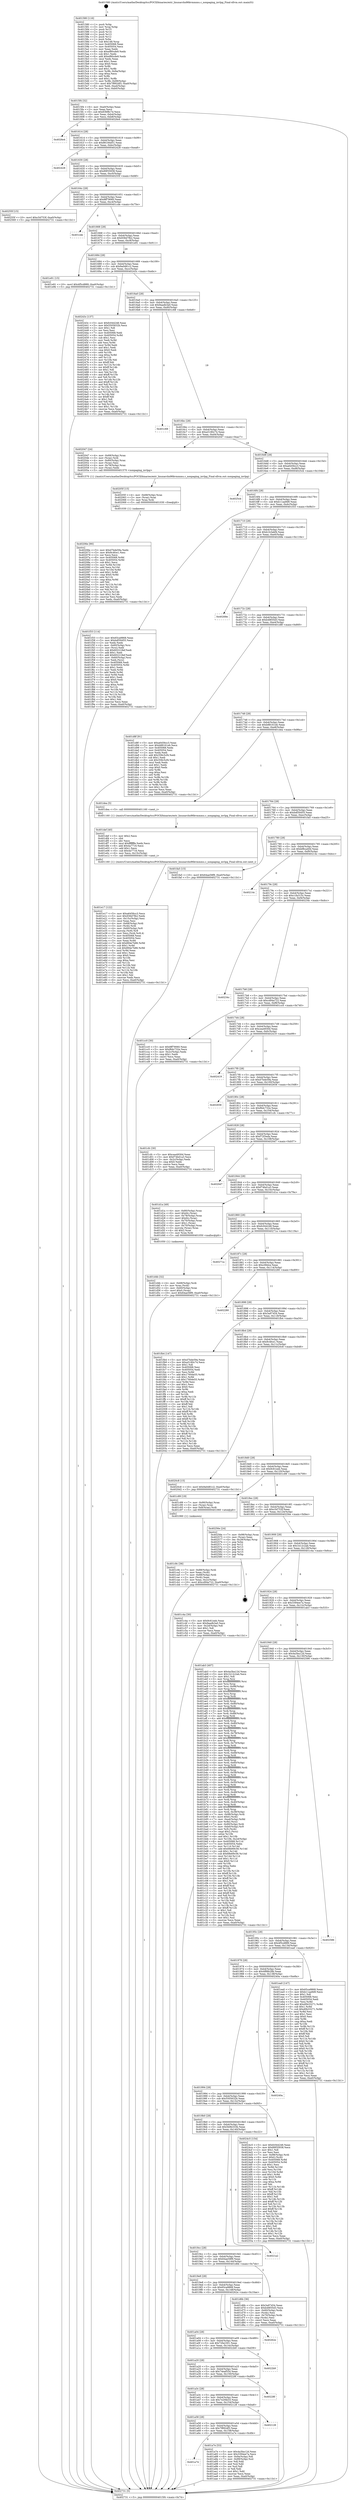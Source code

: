 digraph "0x401580" {
  label = "0x401580 (/mnt/c/Users/mathe/Desktop/tcc/POCII/binaries/extr_linuxarchx86kvmmmu.c_nonpaging_invlpg_Final-ollvm.out::main(0))"
  labelloc = "t"
  node[shape=record]

  Entry [label="",width=0.3,height=0.3,shape=circle,fillcolor=black,style=filled]
  "0x4015f4" [label="{
     0x4015f4 [32]\l
     | [instrs]\l
     &nbsp;&nbsp;0x4015f4 \<+6\>: mov -0xa0(%rbp),%eax\l
     &nbsp;&nbsp;0x4015fa \<+2\>: mov %eax,%ecx\l
     &nbsp;&nbsp;0x4015fc \<+6\>: sub $0x836f8c7d,%ecx\l
     &nbsp;&nbsp;0x401602 \<+6\>: mov %eax,-0xb4(%rbp)\l
     &nbsp;&nbsp;0x401608 \<+6\>: mov %ecx,-0xb8(%rbp)\l
     &nbsp;&nbsp;0x40160e \<+6\>: je 00000000004026e4 \<main+0x1164\>\l
  }"]
  "0x4026e4" [label="{
     0x4026e4\l
  }", style=dashed]
  "0x401614" [label="{
     0x401614 [28]\l
     | [instrs]\l
     &nbsp;&nbsp;0x401614 \<+5\>: jmp 0000000000401619 \<main+0x99\>\l
     &nbsp;&nbsp;0x401619 \<+6\>: mov -0xb4(%rbp),%eax\l
     &nbsp;&nbsp;0x40161f \<+5\>: sub $0x86184d51,%eax\l
     &nbsp;&nbsp;0x401624 \<+6\>: mov %eax,-0xbc(%rbp)\l
     &nbsp;&nbsp;0x40162a \<+6\>: je 0000000000402428 \<main+0xea8\>\l
  }"]
  Exit [label="",width=0.3,height=0.3,shape=circle,fillcolor=black,style=filled,peripheries=2]
  "0x402428" [label="{
     0x402428\l
  }", style=dashed]
  "0x401630" [label="{
     0x401630 [28]\l
     | [instrs]\l
     &nbsp;&nbsp;0x401630 \<+5\>: jmp 0000000000401635 \<main+0xb5\>\l
     &nbsp;&nbsp;0x401635 \<+6\>: mov -0xb4(%rbp),%eax\l
     &nbsp;&nbsp;0x40163b \<+5\>: sub $0x89f35938,%eax\l
     &nbsp;&nbsp;0x401640 \<+6\>: mov %eax,-0xc0(%rbp)\l
     &nbsp;&nbsp;0x401646 \<+6\>: je 000000000040255f \<main+0xfdf\>\l
  }"]
  "0x40206e" [label="{
     0x40206e [90]\l
     | [instrs]\l
     &nbsp;&nbsp;0x40206e \<+5\>: mov $0xd7bde59a,%edx\l
     &nbsp;&nbsp;0x402073 \<+5\>: mov $0x9c4fce1,%esi\l
     &nbsp;&nbsp;0x402078 \<+2\>: xor %ecx,%ecx\l
     &nbsp;&nbsp;0x40207a \<+8\>: mov 0x405068,%r8d\l
     &nbsp;&nbsp;0x402082 \<+8\>: mov 0x405054,%r9d\l
     &nbsp;&nbsp;0x40208a \<+3\>: sub $0x1,%ecx\l
     &nbsp;&nbsp;0x40208d \<+3\>: mov %r8d,%r10d\l
     &nbsp;&nbsp;0x402090 \<+3\>: add %ecx,%r10d\l
     &nbsp;&nbsp;0x402093 \<+4\>: imul %r10d,%r8d\l
     &nbsp;&nbsp;0x402097 \<+4\>: and $0x1,%r8d\l
     &nbsp;&nbsp;0x40209b \<+4\>: cmp $0x0,%r8d\l
     &nbsp;&nbsp;0x40209f \<+4\>: sete %r11b\l
     &nbsp;&nbsp;0x4020a3 \<+4\>: cmp $0xa,%r9d\l
     &nbsp;&nbsp;0x4020a7 \<+3\>: setl %bl\l
     &nbsp;&nbsp;0x4020aa \<+3\>: mov %r11b,%r14b\l
     &nbsp;&nbsp;0x4020ad \<+3\>: and %bl,%r14b\l
     &nbsp;&nbsp;0x4020b0 \<+3\>: xor %bl,%r11b\l
     &nbsp;&nbsp;0x4020b3 \<+3\>: or %r11b,%r14b\l
     &nbsp;&nbsp;0x4020b6 \<+4\>: test $0x1,%r14b\l
     &nbsp;&nbsp;0x4020ba \<+3\>: cmovne %esi,%edx\l
     &nbsp;&nbsp;0x4020bd \<+6\>: mov %edx,-0xa0(%rbp)\l
     &nbsp;&nbsp;0x4020c3 \<+5\>: jmp 0000000000402731 \<main+0x11b1\>\l
  }"]
  "0x40255f" [label="{
     0x40255f [15]\l
     | [instrs]\l
     &nbsp;&nbsp;0x40255f \<+10\>: movl $0xc5d753f,-0xa0(%rbp)\l
     &nbsp;&nbsp;0x402569 \<+5\>: jmp 0000000000402731 \<main+0x11b1\>\l
  }"]
  "0x40164c" [label="{
     0x40164c [28]\l
     | [instrs]\l
     &nbsp;&nbsp;0x40164c \<+5\>: jmp 0000000000401651 \<main+0xd1\>\l
     &nbsp;&nbsp;0x401651 \<+6\>: mov -0xb4(%rbp),%eax\l
     &nbsp;&nbsp;0x401657 \<+5\>: sub $0x8ff79060,%eax\l
     &nbsp;&nbsp;0x40165c \<+6\>: mov %eax,-0xc4(%rbp)\l
     &nbsp;&nbsp;0x401662 \<+6\>: je 0000000000401cde \<main+0x75e\>\l
  }"]
  "0x40205f" [label="{
     0x40205f [15]\l
     | [instrs]\l
     &nbsp;&nbsp;0x40205f \<+4\>: mov -0x68(%rbp),%rax\l
     &nbsp;&nbsp;0x402063 \<+3\>: mov (%rax),%rax\l
     &nbsp;&nbsp;0x402066 \<+3\>: mov %rax,%rdi\l
     &nbsp;&nbsp;0x402069 \<+5\>: call 0000000000401030 \<free@plt\>\l
     | [calls]\l
     &nbsp;&nbsp;0x401030 \{1\} (unknown)\l
  }"]
  "0x401cde" [label="{
     0x401cde\l
  }", style=dashed]
  "0x401668" [label="{
     0x401668 [28]\l
     | [instrs]\l
     &nbsp;&nbsp;0x401668 \<+5\>: jmp 000000000040166d \<main+0xed\>\l
     &nbsp;&nbsp;0x40166d \<+6\>: mov -0xb4(%rbp),%eax\l
     &nbsp;&nbsp;0x401673 \<+5\>: sub $0x936d7fb2,%eax\l
     &nbsp;&nbsp;0x401678 \<+6\>: mov %eax,-0xc8(%rbp)\l
     &nbsp;&nbsp;0x40167e \<+6\>: je 0000000000401e91 \<main+0x911\>\l
  }"]
  "0x401e17" [label="{
     0x401e17 [122]\l
     | [instrs]\l
     &nbsp;&nbsp;0x401e17 \<+5\>: mov $0xa6456cc3,%ecx\l
     &nbsp;&nbsp;0x401e1c \<+5\>: mov $0x936d7fb2,%edx\l
     &nbsp;&nbsp;0x401e21 \<+6\>: mov -0x15c(%rbp),%esi\l
     &nbsp;&nbsp;0x401e27 \<+3\>: imul %eax,%esi\l
     &nbsp;&nbsp;0x401e2a \<+4\>: mov -0x68(%rbp),%rdi\l
     &nbsp;&nbsp;0x401e2e \<+3\>: mov (%rdi),%rdi\l
     &nbsp;&nbsp;0x401e31 \<+4\>: mov -0x60(%rbp),%r8\l
     &nbsp;&nbsp;0x401e35 \<+3\>: movslq (%r8),%r8\l
     &nbsp;&nbsp;0x401e38 \<+4\>: mov %esi,(%rdi,%r8,4)\l
     &nbsp;&nbsp;0x401e3c \<+7\>: mov 0x405068,%eax\l
     &nbsp;&nbsp;0x401e43 \<+7\>: mov 0x405054,%esi\l
     &nbsp;&nbsp;0x401e4a \<+3\>: mov %eax,%r9d\l
     &nbsp;&nbsp;0x401e4d \<+7\>: add $0x894e7b86,%r9d\l
     &nbsp;&nbsp;0x401e54 \<+4\>: sub $0x1,%r9d\l
     &nbsp;&nbsp;0x401e58 \<+7\>: sub $0x894e7b86,%r9d\l
     &nbsp;&nbsp;0x401e5f \<+4\>: imul %r9d,%eax\l
     &nbsp;&nbsp;0x401e63 \<+3\>: and $0x1,%eax\l
     &nbsp;&nbsp;0x401e66 \<+3\>: cmp $0x0,%eax\l
     &nbsp;&nbsp;0x401e69 \<+4\>: sete %r10b\l
     &nbsp;&nbsp;0x401e6d \<+3\>: cmp $0xa,%esi\l
     &nbsp;&nbsp;0x401e70 \<+4\>: setl %r11b\l
     &nbsp;&nbsp;0x401e74 \<+3\>: mov %r10b,%bl\l
     &nbsp;&nbsp;0x401e77 \<+3\>: and %r11b,%bl\l
     &nbsp;&nbsp;0x401e7a \<+3\>: xor %r11b,%r10b\l
     &nbsp;&nbsp;0x401e7d \<+3\>: or %r10b,%bl\l
     &nbsp;&nbsp;0x401e80 \<+3\>: test $0x1,%bl\l
     &nbsp;&nbsp;0x401e83 \<+3\>: cmovne %edx,%ecx\l
     &nbsp;&nbsp;0x401e86 \<+6\>: mov %ecx,-0xa0(%rbp)\l
     &nbsp;&nbsp;0x401e8c \<+5\>: jmp 0000000000402731 \<main+0x11b1\>\l
  }"]
  "0x401e91" [label="{
     0x401e91 [15]\l
     | [instrs]\l
     &nbsp;&nbsp;0x401e91 \<+10\>: movl $0x4f5cd889,-0xa0(%rbp)\l
     &nbsp;&nbsp;0x401e9b \<+5\>: jmp 0000000000402731 \<main+0x11b1\>\l
  }"]
  "0x401684" [label="{
     0x401684 [28]\l
     | [instrs]\l
     &nbsp;&nbsp;0x401684 \<+5\>: jmp 0000000000401689 \<main+0x109\>\l
     &nbsp;&nbsp;0x401689 \<+6\>: mov -0xb4(%rbp),%eax\l
     &nbsp;&nbsp;0x40168f \<+5\>: sub $0x9a0d81c2,%eax\l
     &nbsp;&nbsp;0x401694 \<+6\>: mov %eax,-0xcc(%rbp)\l
     &nbsp;&nbsp;0x40169a \<+6\>: je 000000000040243c \<main+0xebc\>\l
  }"]
  "0x401def" [label="{
     0x401def [40]\l
     | [instrs]\l
     &nbsp;&nbsp;0x401def \<+5\>: mov $0x2,%ecx\l
     &nbsp;&nbsp;0x401df4 \<+1\>: cltd\l
     &nbsp;&nbsp;0x401df5 \<+2\>: idiv %ecx\l
     &nbsp;&nbsp;0x401df7 \<+6\>: imul $0xfffffffe,%edx,%ecx\l
     &nbsp;&nbsp;0x401dfd \<+6\>: add $0x4a7716,%ecx\l
     &nbsp;&nbsp;0x401e03 \<+3\>: add $0x1,%ecx\l
     &nbsp;&nbsp;0x401e06 \<+6\>: sub $0x4a7716,%ecx\l
     &nbsp;&nbsp;0x401e0c \<+6\>: mov %ecx,-0x15c(%rbp)\l
     &nbsp;&nbsp;0x401e12 \<+5\>: call 0000000000401160 \<next_i\>\l
     | [calls]\l
     &nbsp;&nbsp;0x401160 \{1\} (/mnt/c/Users/mathe/Desktop/tcc/POCII/binaries/extr_linuxarchx86kvmmmu.c_nonpaging_invlpg_Final-ollvm.out::next_i)\l
  }"]
  "0x40243c" [label="{
     0x40243c [137]\l
     | [instrs]\l
     &nbsp;&nbsp;0x40243c \<+5\>: mov $0xfc044248,%eax\l
     &nbsp;&nbsp;0x402441 \<+5\>: mov $0x5505632b,%ecx\l
     &nbsp;&nbsp;0x402446 \<+2\>: mov $0x1,%dl\l
     &nbsp;&nbsp;0x402448 \<+2\>: xor %esi,%esi\l
     &nbsp;&nbsp;0x40244a \<+7\>: mov 0x405068,%edi\l
     &nbsp;&nbsp;0x402451 \<+8\>: mov 0x405054,%r8d\l
     &nbsp;&nbsp;0x402459 \<+3\>: sub $0x1,%esi\l
     &nbsp;&nbsp;0x40245c \<+3\>: mov %edi,%r9d\l
     &nbsp;&nbsp;0x40245f \<+3\>: add %esi,%r9d\l
     &nbsp;&nbsp;0x402462 \<+4\>: imul %r9d,%edi\l
     &nbsp;&nbsp;0x402466 \<+3\>: and $0x1,%edi\l
     &nbsp;&nbsp;0x402469 \<+3\>: cmp $0x0,%edi\l
     &nbsp;&nbsp;0x40246c \<+4\>: sete %r10b\l
     &nbsp;&nbsp;0x402470 \<+4\>: cmp $0xa,%r8d\l
     &nbsp;&nbsp;0x402474 \<+4\>: setl %r11b\l
     &nbsp;&nbsp;0x402478 \<+3\>: mov %r10b,%bl\l
     &nbsp;&nbsp;0x40247b \<+3\>: xor $0xff,%bl\l
     &nbsp;&nbsp;0x40247e \<+3\>: mov %r11b,%r14b\l
     &nbsp;&nbsp;0x402481 \<+4\>: xor $0xff,%r14b\l
     &nbsp;&nbsp;0x402485 \<+3\>: xor $0x1,%dl\l
     &nbsp;&nbsp;0x402488 \<+3\>: mov %bl,%r15b\l
     &nbsp;&nbsp;0x40248b \<+4\>: and $0xff,%r15b\l
     &nbsp;&nbsp;0x40248f \<+3\>: and %dl,%r10b\l
     &nbsp;&nbsp;0x402492 \<+3\>: mov %r14b,%r12b\l
     &nbsp;&nbsp;0x402495 \<+4\>: and $0xff,%r12b\l
     &nbsp;&nbsp;0x402499 \<+3\>: and %dl,%r11b\l
     &nbsp;&nbsp;0x40249c \<+3\>: or %r10b,%r15b\l
     &nbsp;&nbsp;0x40249f \<+3\>: or %r11b,%r12b\l
     &nbsp;&nbsp;0x4024a2 \<+3\>: xor %r12b,%r15b\l
     &nbsp;&nbsp;0x4024a5 \<+3\>: or %r14b,%bl\l
     &nbsp;&nbsp;0x4024a8 \<+3\>: xor $0xff,%bl\l
     &nbsp;&nbsp;0x4024ab \<+3\>: or $0x1,%dl\l
     &nbsp;&nbsp;0x4024ae \<+2\>: and %dl,%bl\l
     &nbsp;&nbsp;0x4024b0 \<+3\>: or %bl,%r15b\l
     &nbsp;&nbsp;0x4024b3 \<+4\>: test $0x1,%r15b\l
     &nbsp;&nbsp;0x4024b7 \<+3\>: cmovne %ecx,%eax\l
     &nbsp;&nbsp;0x4024ba \<+6\>: mov %eax,-0xa0(%rbp)\l
     &nbsp;&nbsp;0x4024c0 \<+5\>: jmp 0000000000402731 \<main+0x11b1\>\l
  }"]
  "0x4016a0" [label="{
     0x4016a0 [28]\l
     | [instrs]\l
     &nbsp;&nbsp;0x4016a0 \<+5\>: jmp 00000000004016a5 \<main+0x125\>\l
     &nbsp;&nbsp;0x4016a5 \<+6\>: mov -0xb4(%rbp),%eax\l
     &nbsp;&nbsp;0x4016ab \<+5\>: sub $0x9aadb3a0,%eax\l
     &nbsp;&nbsp;0x4016b0 \<+6\>: mov %eax,-0xd0(%rbp)\l
     &nbsp;&nbsp;0x4016b6 \<+6\>: je 0000000000401c68 \<main+0x6e8\>\l
  }"]
  "0x401d4b" [label="{
     0x401d4b [32]\l
     | [instrs]\l
     &nbsp;&nbsp;0x401d4b \<+4\>: mov -0x68(%rbp),%rdi\l
     &nbsp;&nbsp;0x401d4f \<+3\>: mov %rax,(%rdi)\l
     &nbsp;&nbsp;0x401d52 \<+4\>: mov -0x60(%rbp),%rax\l
     &nbsp;&nbsp;0x401d56 \<+6\>: movl $0x0,(%rax)\l
     &nbsp;&nbsp;0x401d5c \<+10\>: movl $0x64ae58f9,-0xa0(%rbp)\l
     &nbsp;&nbsp;0x401d66 \<+5\>: jmp 0000000000402731 \<main+0x11b1\>\l
  }"]
  "0x401c68" [label="{
     0x401c68\l
  }", style=dashed]
  "0x4016bc" [label="{
     0x4016bc [28]\l
     | [instrs]\l
     &nbsp;&nbsp;0x4016bc \<+5\>: jmp 00000000004016c1 \<main+0x141\>\l
     &nbsp;&nbsp;0x4016c1 \<+6\>: mov -0xb4(%rbp),%eax\l
     &nbsp;&nbsp;0x4016c7 \<+5\>: sub $0xa5180c74,%eax\l
     &nbsp;&nbsp;0x4016cc \<+6\>: mov %eax,-0xd4(%rbp)\l
     &nbsp;&nbsp;0x4016d2 \<+6\>: je 0000000000402047 \<main+0xac7\>\l
  }"]
  "0x401c9c" [label="{
     0x401c9c [36]\l
     | [instrs]\l
     &nbsp;&nbsp;0x401c9c \<+7\>: mov -0x88(%rbp),%rdi\l
     &nbsp;&nbsp;0x401ca3 \<+2\>: mov %eax,(%rdi)\l
     &nbsp;&nbsp;0x401ca5 \<+7\>: mov -0x88(%rbp),%rdi\l
     &nbsp;&nbsp;0x401cac \<+2\>: mov (%rdi),%eax\l
     &nbsp;&nbsp;0x401cae \<+3\>: mov %eax,-0x2c(%rbp)\l
     &nbsp;&nbsp;0x401cb1 \<+10\>: movl $0xcd94a722,-0xa0(%rbp)\l
     &nbsp;&nbsp;0x401cbb \<+5\>: jmp 0000000000402731 \<main+0x11b1\>\l
  }"]
  "0x402047" [label="{
     0x402047 [24]\l
     | [instrs]\l
     &nbsp;&nbsp;0x402047 \<+4\>: mov -0x68(%rbp),%rax\l
     &nbsp;&nbsp;0x40204b \<+3\>: mov (%rax),%rdi\l
     &nbsp;&nbsp;0x40204e \<+4\>: mov -0x80(%rbp),%rax\l
     &nbsp;&nbsp;0x402052 \<+2\>: mov (%rax),%esi\l
     &nbsp;&nbsp;0x402054 \<+4\>: mov -0x78(%rbp),%rax\l
     &nbsp;&nbsp;0x402058 \<+2\>: mov (%rax),%edx\l
     &nbsp;&nbsp;0x40205a \<+5\>: call 0000000000401570 \<nonpaging_invlpg\>\l
     | [calls]\l
     &nbsp;&nbsp;0x401570 \{1\} (/mnt/c/Users/mathe/Desktop/tcc/POCII/binaries/extr_linuxarchx86kvmmmu.c_nonpaging_invlpg_Final-ollvm.out::nonpaging_invlpg)\l
  }"]
  "0x4016d8" [label="{
     0x4016d8 [28]\l
     | [instrs]\l
     &nbsp;&nbsp;0x4016d8 \<+5\>: jmp 00000000004016dd \<main+0x15d\>\l
     &nbsp;&nbsp;0x4016dd \<+6\>: mov -0xb4(%rbp),%eax\l
     &nbsp;&nbsp;0x4016e3 \<+5\>: sub $0xa6456cc3,%eax\l
     &nbsp;&nbsp;0x4016e8 \<+6\>: mov %eax,-0xd8(%rbp)\l
     &nbsp;&nbsp;0x4016ee \<+6\>: je 00000000004025cb \<main+0x104b\>\l
  }"]
  "0x401580" [label="{
     0x401580 [116]\l
     | [instrs]\l
     &nbsp;&nbsp;0x401580 \<+1\>: push %rbp\l
     &nbsp;&nbsp;0x401581 \<+3\>: mov %rsp,%rbp\l
     &nbsp;&nbsp;0x401584 \<+2\>: push %r15\l
     &nbsp;&nbsp;0x401586 \<+2\>: push %r14\l
     &nbsp;&nbsp;0x401588 \<+2\>: push %r13\l
     &nbsp;&nbsp;0x40158a \<+2\>: push %r12\l
     &nbsp;&nbsp;0x40158c \<+1\>: push %rbx\l
     &nbsp;&nbsp;0x40158d \<+7\>: sub $0x148,%rsp\l
     &nbsp;&nbsp;0x401594 \<+7\>: mov 0x405068,%eax\l
     &nbsp;&nbsp;0x40159b \<+7\>: mov 0x405054,%ecx\l
     &nbsp;&nbsp;0x4015a2 \<+2\>: mov %eax,%edx\l
     &nbsp;&nbsp;0x4015a4 \<+6\>: sub $0xef80cde9,%edx\l
     &nbsp;&nbsp;0x4015aa \<+3\>: sub $0x1,%edx\l
     &nbsp;&nbsp;0x4015ad \<+6\>: add $0xef80cde9,%edx\l
     &nbsp;&nbsp;0x4015b3 \<+3\>: imul %edx,%eax\l
     &nbsp;&nbsp;0x4015b6 \<+3\>: and $0x1,%eax\l
     &nbsp;&nbsp;0x4015b9 \<+3\>: cmp $0x0,%eax\l
     &nbsp;&nbsp;0x4015bc \<+4\>: sete %r8b\l
     &nbsp;&nbsp;0x4015c0 \<+4\>: and $0x1,%r8b\l
     &nbsp;&nbsp;0x4015c4 \<+7\>: mov %r8b,-0x9a(%rbp)\l
     &nbsp;&nbsp;0x4015cb \<+3\>: cmp $0xa,%ecx\l
     &nbsp;&nbsp;0x4015ce \<+4\>: setl %r8b\l
     &nbsp;&nbsp;0x4015d2 \<+4\>: and $0x1,%r8b\l
     &nbsp;&nbsp;0x4015d6 \<+7\>: mov %r8b,-0x99(%rbp)\l
     &nbsp;&nbsp;0x4015dd \<+10\>: movl $0x7f892df3,-0xa0(%rbp)\l
     &nbsp;&nbsp;0x4015e7 \<+6\>: mov %edi,-0xa4(%rbp)\l
     &nbsp;&nbsp;0x4015ed \<+7\>: mov %rsi,-0xb0(%rbp)\l
  }"]
  "0x4025cb" [label="{
     0x4025cb\l
  }", style=dashed]
  "0x4016f4" [label="{
     0x4016f4 [28]\l
     | [instrs]\l
     &nbsp;&nbsp;0x4016f4 \<+5\>: jmp 00000000004016f9 \<main+0x179\>\l
     &nbsp;&nbsp;0x4016f9 \<+6\>: mov -0xb4(%rbp),%eax\l
     &nbsp;&nbsp;0x4016ff \<+5\>: sub $0xb11aa9d9,%eax\l
     &nbsp;&nbsp;0x401704 \<+6\>: mov %eax,-0xdc(%rbp)\l
     &nbsp;&nbsp;0x40170a \<+6\>: je 0000000000401f33 \<main+0x9b3\>\l
  }"]
  "0x402731" [label="{
     0x402731 [5]\l
     | [instrs]\l
     &nbsp;&nbsp;0x402731 \<+5\>: jmp 00000000004015f4 \<main+0x74\>\l
  }"]
  "0x401f33" [label="{
     0x401f33 [114]\l
     | [instrs]\l
     &nbsp;&nbsp;0x401f33 \<+5\>: mov $0x65ca9868,%eax\l
     &nbsp;&nbsp;0x401f38 \<+5\>: mov $0xbdf30d55,%ecx\l
     &nbsp;&nbsp;0x401f3d \<+2\>: xor %edx,%edx\l
     &nbsp;&nbsp;0x401f3f \<+4\>: mov -0x60(%rbp),%rsi\l
     &nbsp;&nbsp;0x401f43 \<+2\>: mov (%rsi),%edi\l
     &nbsp;&nbsp;0x401f45 \<+6\>: sub $0x602218ef,%edi\l
     &nbsp;&nbsp;0x401f4b \<+3\>: add $0x1,%edi\l
     &nbsp;&nbsp;0x401f4e \<+6\>: add $0x602218ef,%edi\l
     &nbsp;&nbsp;0x401f54 \<+4\>: mov -0x60(%rbp),%rsi\l
     &nbsp;&nbsp;0x401f58 \<+2\>: mov %edi,(%rsi)\l
     &nbsp;&nbsp;0x401f5a \<+7\>: mov 0x405068,%edi\l
     &nbsp;&nbsp;0x401f61 \<+8\>: mov 0x405054,%r8d\l
     &nbsp;&nbsp;0x401f69 \<+3\>: sub $0x1,%edx\l
     &nbsp;&nbsp;0x401f6c \<+3\>: mov %edi,%r9d\l
     &nbsp;&nbsp;0x401f6f \<+3\>: add %edx,%r9d\l
     &nbsp;&nbsp;0x401f72 \<+4\>: imul %r9d,%edi\l
     &nbsp;&nbsp;0x401f76 \<+3\>: and $0x1,%edi\l
     &nbsp;&nbsp;0x401f79 \<+3\>: cmp $0x0,%edi\l
     &nbsp;&nbsp;0x401f7c \<+4\>: sete %r10b\l
     &nbsp;&nbsp;0x401f80 \<+4\>: cmp $0xa,%r8d\l
     &nbsp;&nbsp;0x401f84 \<+4\>: setl %r11b\l
     &nbsp;&nbsp;0x401f88 \<+3\>: mov %r10b,%bl\l
     &nbsp;&nbsp;0x401f8b \<+3\>: and %r11b,%bl\l
     &nbsp;&nbsp;0x401f8e \<+3\>: xor %r11b,%r10b\l
     &nbsp;&nbsp;0x401f91 \<+3\>: or %r10b,%bl\l
     &nbsp;&nbsp;0x401f94 \<+3\>: test $0x1,%bl\l
     &nbsp;&nbsp;0x401f97 \<+3\>: cmovne %ecx,%eax\l
     &nbsp;&nbsp;0x401f9a \<+6\>: mov %eax,-0xa0(%rbp)\l
     &nbsp;&nbsp;0x401fa0 \<+5\>: jmp 0000000000402731 \<main+0x11b1\>\l
  }"]
  "0x401710" [label="{
     0x401710 [28]\l
     | [instrs]\l
     &nbsp;&nbsp;0x401710 \<+5\>: jmp 0000000000401715 \<main+0x195\>\l
     &nbsp;&nbsp;0x401715 \<+6\>: mov -0xb4(%rbp),%eax\l
     &nbsp;&nbsp;0x40171b \<+5\>: sub $0xb1b3abf4,%eax\l
     &nbsp;&nbsp;0x401720 \<+6\>: mov %eax,-0xe0(%rbp)\l
     &nbsp;&nbsp;0x401726 \<+6\>: je 000000000040268e \<main+0x110e\>\l
  }"]
  "0x401a74" [label="{
     0x401a74\l
  }", style=dashed]
  "0x40268e" [label="{
     0x40268e\l
  }", style=dashed]
  "0x40172c" [label="{
     0x40172c [28]\l
     | [instrs]\l
     &nbsp;&nbsp;0x40172c \<+5\>: jmp 0000000000401731 \<main+0x1b1\>\l
     &nbsp;&nbsp;0x401731 \<+6\>: mov -0xb4(%rbp),%eax\l
     &nbsp;&nbsp;0x401737 \<+5\>: sub $0xb48f35d3,%eax\l
     &nbsp;&nbsp;0x40173c \<+6\>: mov %eax,-0xe4(%rbp)\l
     &nbsp;&nbsp;0x401742 \<+6\>: je 0000000000401d8f \<main+0x80f\>\l
  }"]
  "0x401a7e" [label="{
     0x401a7e [53]\l
     | [instrs]\l
     &nbsp;&nbsp;0x401a7e \<+5\>: mov $0x4a3ba12d,%eax\l
     &nbsp;&nbsp;0x401a83 \<+5\>: mov $0x3394ee7a,%ecx\l
     &nbsp;&nbsp;0x401a88 \<+6\>: mov -0x9a(%rbp),%dl\l
     &nbsp;&nbsp;0x401a8e \<+7\>: mov -0x99(%rbp),%sil\l
     &nbsp;&nbsp;0x401a95 \<+3\>: mov %dl,%dil\l
     &nbsp;&nbsp;0x401a98 \<+3\>: and %sil,%dil\l
     &nbsp;&nbsp;0x401a9b \<+3\>: xor %sil,%dl\l
     &nbsp;&nbsp;0x401a9e \<+3\>: or %dl,%dil\l
     &nbsp;&nbsp;0x401aa1 \<+4\>: test $0x1,%dil\l
     &nbsp;&nbsp;0x401aa5 \<+3\>: cmovne %ecx,%eax\l
     &nbsp;&nbsp;0x401aa8 \<+6\>: mov %eax,-0xa0(%rbp)\l
     &nbsp;&nbsp;0x401aae \<+5\>: jmp 0000000000402731 \<main+0x11b1\>\l
  }"]
  "0x401d8f" [label="{
     0x401d8f [91]\l
     | [instrs]\l
     &nbsp;&nbsp;0x401d8f \<+5\>: mov $0xa6456cc3,%eax\l
     &nbsp;&nbsp;0x401d94 \<+5\>: mov $0xb88161eb,%ecx\l
     &nbsp;&nbsp;0x401d99 \<+7\>: mov 0x405068,%edx\l
     &nbsp;&nbsp;0x401da0 \<+7\>: mov 0x405054,%esi\l
     &nbsp;&nbsp;0x401da7 \<+2\>: mov %edx,%edi\l
     &nbsp;&nbsp;0x401da9 \<+6\>: add $0x358c5cf4,%edi\l
     &nbsp;&nbsp;0x401daf \<+3\>: sub $0x1,%edi\l
     &nbsp;&nbsp;0x401db2 \<+6\>: sub $0x358c5cf4,%edi\l
     &nbsp;&nbsp;0x401db8 \<+3\>: imul %edi,%edx\l
     &nbsp;&nbsp;0x401dbb \<+3\>: and $0x1,%edx\l
     &nbsp;&nbsp;0x401dbe \<+3\>: cmp $0x0,%edx\l
     &nbsp;&nbsp;0x401dc1 \<+4\>: sete %r8b\l
     &nbsp;&nbsp;0x401dc5 \<+3\>: cmp $0xa,%esi\l
     &nbsp;&nbsp;0x401dc8 \<+4\>: setl %r9b\l
     &nbsp;&nbsp;0x401dcc \<+3\>: mov %r8b,%r10b\l
     &nbsp;&nbsp;0x401dcf \<+3\>: and %r9b,%r10b\l
     &nbsp;&nbsp;0x401dd2 \<+3\>: xor %r9b,%r8b\l
     &nbsp;&nbsp;0x401dd5 \<+3\>: or %r8b,%r10b\l
     &nbsp;&nbsp;0x401dd8 \<+4\>: test $0x1,%r10b\l
     &nbsp;&nbsp;0x401ddc \<+3\>: cmovne %ecx,%eax\l
     &nbsp;&nbsp;0x401ddf \<+6\>: mov %eax,-0xa0(%rbp)\l
     &nbsp;&nbsp;0x401de5 \<+5\>: jmp 0000000000402731 \<main+0x11b1\>\l
  }"]
  "0x401748" [label="{
     0x401748 [28]\l
     | [instrs]\l
     &nbsp;&nbsp;0x401748 \<+5\>: jmp 000000000040174d \<main+0x1cd\>\l
     &nbsp;&nbsp;0x40174d \<+6\>: mov -0xb4(%rbp),%eax\l
     &nbsp;&nbsp;0x401753 \<+5\>: sub $0xb88161eb,%eax\l
     &nbsp;&nbsp;0x401758 \<+6\>: mov %eax,-0xe8(%rbp)\l
     &nbsp;&nbsp;0x40175e \<+6\>: je 0000000000401dea \<main+0x86a\>\l
  }"]
  "0x401a58" [label="{
     0x401a58 [28]\l
     | [instrs]\l
     &nbsp;&nbsp;0x401a58 \<+5\>: jmp 0000000000401a5d \<main+0x4dd\>\l
     &nbsp;&nbsp;0x401a5d \<+6\>: mov -0xb4(%rbp),%eax\l
     &nbsp;&nbsp;0x401a63 \<+5\>: sub $0x7f892df3,%eax\l
     &nbsp;&nbsp;0x401a68 \<+6\>: mov %eax,-0x158(%rbp)\l
     &nbsp;&nbsp;0x401a6e \<+6\>: je 0000000000401a7e \<main+0x4fe\>\l
  }"]
  "0x401dea" [label="{
     0x401dea [5]\l
     | [instrs]\l
     &nbsp;&nbsp;0x401dea \<+5\>: call 0000000000401160 \<next_i\>\l
     | [calls]\l
     &nbsp;&nbsp;0x401160 \{1\} (/mnt/c/Users/mathe/Desktop/tcc/POCII/binaries/extr_linuxarchx86kvmmmu.c_nonpaging_invlpg_Final-ollvm.out::next_i)\l
  }"]
  "0x401764" [label="{
     0x401764 [28]\l
     | [instrs]\l
     &nbsp;&nbsp;0x401764 \<+5\>: jmp 0000000000401769 \<main+0x1e9\>\l
     &nbsp;&nbsp;0x401769 \<+6\>: mov -0xb4(%rbp),%eax\l
     &nbsp;&nbsp;0x40176f \<+5\>: sub $0xbdf30d55,%eax\l
     &nbsp;&nbsp;0x401774 \<+6\>: mov %eax,-0xec(%rbp)\l
     &nbsp;&nbsp;0x40177a \<+6\>: je 0000000000401fa5 \<main+0xa25\>\l
  }"]
  "0x402128" [label="{
     0x402128\l
  }", style=dashed]
  "0x401fa5" [label="{
     0x401fa5 [15]\l
     | [instrs]\l
     &nbsp;&nbsp;0x401fa5 \<+10\>: movl $0x64ae58f9,-0xa0(%rbp)\l
     &nbsp;&nbsp;0x401faf \<+5\>: jmp 0000000000402731 \<main+0x11b1\>\l
  }"]
  "0x401780" [label="{
     0x401780 [28]\l
     | [instrs]\l
     &nbsp;&nbsp;0x401780 \<+5\>: jmp 0000000000401785 \<main+0x205\>\l
     &nbsp;&nbsp;0x401785 \<+6\>: mov -0xb4(%rbp),%eax\l
     &nbsp;&nbsp;0x40178b \<+5\>: sub $0xbf8ca40d,%eax\l
     &nbsp;&nbsp;0x401790 \<+6\>: mov %eax,-0xf0(%rbp)\l
     &nbsp;&nbsp;0x401796 \<+6\>: je 000000000040214c \<main+0xbcc\>\l
  }"]
  "0x401a3c" [label="{
     0x401a3c [28]\l
     | [instrs]\l
     &nbsp;&nbsp;0x401a3c \<+5\>: jmp 0000000000401a41 \<main+0x4c1\>\l
     &nbsp;&nbsp;0x401a41 \<+6\>: mov -0xb4(%rbp),%eax\l
     &nbsp;&nbsp;0x401a47 \<+5\>: sub $0x7e2f4b33,%eax\l
     &nbsp;&nbsp;0x401a4c \<+6\>: mov %eax,-0x154(%rbp)\l
     &nbsp;&nbsp;0x401a52 \<+6\>: je 0000000000402128 \<main+0xba8\>\l
  }"]
  "0x40214c" [label="{
     0x40214c\l
  }", style=dashed]
  "0x40179c" [label="{
     0x40179c [28]\l
     | [instrs]\l
     &nbsp;&nbsp;0x40179c \<+5\>: jmp 00000000004017a1 \<main+0x221\>\l
     &nbsp;&nbsp;0x4017a1 \<+6\>: mov -0xb4(%rbp),%eax\l
     &nbsp;&nbsp;0x4017a7 \<+5\>: sub $0xc1fa315c,%eax\l
     &nbsp;&nbsp;0x4017ac \<+6\>: mov %eax,-0xf4(%rbp)\l
     &nbsp;&nbsp;0x4017b2 \<+6\>: je 000000000040234c \<main+0xdcc\>\l
  }"]
  "0x40228f" [label="{
     0x40228f\l
  }", style=dashed]
  "0x40234c" [label="{
     0x40234c\l
  }", style=dashed]
  "0x4017b8" [label="{
     0x4017b8 [28]\l
     | [instrs]\l
     &nbsp;&nbsp;0x4017b8 \<+5\>: jmp 00000000004017bd \<main+0x23d\>\l
     &nbsp;&nbsp;0x4017bd \<+6\>: mov -0xb4(%rbp),%eax\l
     &nbsp;&nbsp;0x4017c3 \<+5\>: sub $0xcd94a722,%eax\l
     &nbsp;&nbsp;0x4017c8 \<+6\>: mov %eax,-0xf8(%rbp)\l
     &nbsp;&nbsp;0x4017ce \<+6\>: je 0000000000401cc0 \<main+0x740\>\l
  }"]
  "0x401a20" [label="{
     0x401a20 [28]\l
     | [instrs]\l
     &nbsp;&nbsp;0x401a20 \<+5\>: jmp 0000000000401a25 \<main+0x4a5\>\l
     &nbsp;&nbsp;0x401a25 \<+6\>: mov -0xb4(%rbp),%eax\l
     &nbsp;&nbsp;0x401a2b \<+5\>: sub $0x74eaf554,%eax\l
     &nbsp;&nbsp;0x401a30 \<+6\>: mov %eax,-0x150(%rbp)\l
     &nbsp;&nbsp;0x401a36 \<+6\>: je 000000000040228f \<main+0xd0f\>\l
  }"]
  "0x401cc0" [label="{
     0x401cc0 [30]\l
     | [instrs]\l
     &nbsp;&nbsp;0x401cc0 \<+5\>: mov $0x8ff79060,%eax\l
     &nbsp;&nbsp;0x401cc5 \<+5\>: mov $0xf6dc732e,%ecx\l
     &nbsp;&nbsp;0x401cca \<+3\>: mov -0x2c(%rbp),%edx\l
     &nbsp;&nbsp;0x401ccd \<+3\>: cmp $0x1,%edx\l
     &nbsp;&nbsp;0x401cd0 \<+3\>: cmovl %ecx,%eax\l
     &nbsp;&nbsp;0x401cd3 \<+6\>: mov %eax,-0xa0(%rbp)\l
     &nbsp;&nbsp;0x401cd9 \<+5\>: jmp 0000000000402731 \<main+0x11b1\>\l
  }"]
  "0x4017d4" [label="{
     0x4017d4 [28]\l
     | [instrs]\l
     &nbsp;&nbsp;0x4017d4 \<+5\>: jmp 00000000004017d9 \<main+0x259\>\l
     &nbsp;&nbsp;0x4017d9 \<+6\>: mov -0xb4(%rbp),%eax\l
     &nbsp;&nbsp;0x4017df \<+5\>: sub $0xcea4930d,%eax\l
     &nbsp;&nbsp;0x4017e4 \<+6\>: mov %eax,-0xfc(%rbp)\l
     &nbsp;&nbsp;0x4017ea \<+6\>: je 0000000000402419 \<main+0xe99\>\l
  }"]
  "0x4022b9" [label="{
     0x4022b9\l
  }", style=dashed]
  "0x402419" [label="{
     0x402419\l
  }", style=dashed]
  "0x4017f0" [label="{
     0x4017f0 [28]\l
     | [instrs]\l
     &nbsp;&nbsp;0x4017f0 \<+5\>: jmp 00000000004017f5 \<main+0x275\>\l
     &nbsp;&nbsp;0x4017f5 \<+6\>: mov -0xb4(%rbp),%eax\l
     &nbsp;&nbsp;0x4017fb \<+5\>: sub $0xd7bde59a,%eax\l
     &nbsp;&nbsp;0x401800 \<+6\>: mov %eax,-0x100(%rbp)\l
     &nbsp;&nbsp;0x401806 \<+6\>: je 0000000000402658 \<main+0x10d8\>\l
  }"]
  "0x401a04" [label="{
     0x401a04 [28]\l
     | [instrs]\l
     &nbsp;&nbsp;0x401a04 \<+5\>: jmp 0000000000401a09 \<main+0x489\>\l
     &nbsp;&nbsp;0x401a09 \<+6\>: mov -0xb4(%rbp),%eax\l
     &nbsp;&nbsp;0x401a0f \<+5\>: sub $0x72fa2301,%eax\l
     &nbsp;&nbsp;0x401a14 \<+6\>: mov %eax,-0x14c(%rbp)\l
     &nbsp;&nbsp;0x401a1a \<+6\>: je 00000000004022b9 \<main+0xd39\>\l
  }"]
  "0x402658" [label="{
     0x402658\l
  }", style=dashed]
  "0x40180c" [label="{
     0x40180c [28]\l
     | [instrs]\l
     &nbsp;&nbsp;0x40180c \<+5\>: jmp 0000000000401811 \<main+0x291\>\l
     &nbsp;&nbsp;0x401811 \<+6\>: mov -0xb4(%rbp),%eax\l
     &nbsp;&nbsp;0x401817 \<+5\>: sub $0xf6dc732e,%eax\l
     &nbsp;&nbsp;0x40181c \<+6\>: mov %eax,-0x104(%rbp)\l
     &nbsp;&nbsp;0x401822 \<+6\>: je 0000000000401cfc \<main+0x77c\>\l
  }"]
  "0x40262e" [label="{
     0x40262e\l
  }", style=dashed]
  "0x401cfc" [label="{
     0x401cfc [30]\l
     | [instrs]\l
     &nbsp;&nbsp;0x401cfc \<+5\>: mov $0xcea4930d,%eax\l
     &nbsp;&nbsp;0x401d01 \<+5\>: mov $0xf74bd1a3,%ecx\l
     &nbsp;&nbsp;0x401d06 \<+3\>: mov -0x2c(%rbp),%edx\l
     &nbsp;&nbsp;0x401d09 \<+3\>: cmp $0x0,%edx\l
     &nbsp;&nbsp;0x401d0c \<+3\>: cmove %ecx,%eax\l
     &nbsp;&nbsp;0x401d0f \<+6\>: mov %eax,-0xa0(%rbp)\l
     &nbsp;&nbsp;0x401d15 \<+5\>: jmp 0000000000402731 \<main+0x11b1\>\l
  }"]
  "0x401828" [label="{
     0x401828 [28]\l
     | [instrs]\l
     &nbsp;&nbsp;0x401828 \<+5\>: jmp 000000000040182d \<main+0x2ad\>\l
     &nbsp;&nbsp;0x40182d \<+6\>: mov -0xb4(%rbp),%eax\l
     &nbsp;&nbsp;0x401833 \<+5\>: sub $0xf72f3eda,%eax\l
     &nbsp;&nbsp;0x401838 \<+6\>: mov %eax,-0x108(%rbp)\l
     &nbsp;&nbsp;0x40183e \<+6\>: je 00000000004020d7 \<main+0xb57\>\l
  }"]
  "0x4019e8" [label="{
     0x4019e8 [28]\l
     | [instrs]\l
     &nbsp;&nbsp;0x4019e8 \<+5\>: jmp 00000000004019ed \<main+0x46d\>\l
     &nbsp;&nbsp;0x4019ed \<+6\>: mov -0xb4(%rbp),%eax\l
     &nbsp;&nbsp;0x4019f3 \<+5\>: sub $0x65ca9868,%eax\l
     &nbsp;&nbsp;0x4019f8 \<+6\>: mov %eax,-0x148(%rbp)\l
     &nbsp;&nbsp;0x4019fe \<+6\>: je 000000000040262e \<main+0x10ae\>\l
  }"]
  "0x4020d7" [label="{
     0x4020d7\l
  }", style=dashed]
  "0x401844" [label="{
     0x401844 [28]\l
     | [instrs]\l
     &nbsp;&nbsp;0x401844 \<+5\>: jmp 0000000000401849 \<main+0x2c9\>\l
     &nbsp;&nbsp;0x401849 \<+6\>: mov -0xb4(%rbp),%eax\l
     &nbsp;&nbsp;0x40184f \<+5\>: sub $0xf74bd1a3,%eax\l
     &nbsp;&nbsp;0x401854 \<+6\>: mov %eax,-0x10c(%rbp)\l
     &nbsp;&nbsp;0x40185a \<+6\>: je 0000000000401d1a \<main+0x79a\>\l
  }"]
  "0x401d6b" [label="{
     0x401d6b [36]\l
     | [instrs]\l
     &nbsp;&nbsp;0x401d6b \<+5\>: mov $0x3a97454,%eax\l
     &nbsp;&nbsp;0x401d70 \<+5\>: mov $0xb48f35d3,%ecx\l
     &nbsp;&nbsp;0x401d75 \<+4\>: mov -0x60(%rbp),%rdx\l
     &nbsp;&nbsp;0x401d79 \<+2\>: mov (%rdx),%esi\l
     &nbsp;&nbsp;0x401d7b \<+4\>: mov -0x70(%rbp),%rdx\l
     &nbsp;&nbsp;0x401d7f \<+2\>: cmp (%rdx),%esi\l
     &nbsp;&nbsp;0x401d81 \<+3\>: cmovl %ecx,%eax\l
     &nbsp;&nbsp;0x401d84 \<+6\>: mov %eax,-0xa0(%rbp)\l
     &nbsp;&nbsp;0x401d8a \<+5\>: jmp 0000000000402731 \<main+0x11b1\>\l
  }"]
  "0x401d1a" [label="{
     0x401d1a [49]\l
     | [instrs]\l
     &nbsp;&nbsp;0x401d1a \<+4\>: mov -0x80(%rbp),%rax\l
     &nbsp;&nbsp;0x401d1e \<+6\>: movl $0x64,(%rax)\l
     &nbsp;&nbsp;0x401d24 \<+4\>: mov -0x78(%rbp),%rax\l
     &nbsp;&nbsp;0x401d28 \<+6\>: movl $0x64,(%rax)\l
     &nbsp;&nbsp;0x401d2e \<+4\>: mov -0x70(%rbp),%rax\l
     &nbsp;&nbsp;0x401d32 \<+6\>: movl $0x1,(%rax)\l
     &nbsp;&nbsp;0x401d38 \<+4\>: mov -0x70(%rbp),%rax\l
     &nbsp;&nbsp;0x401d3c \<+3\>: movslq (%rax),%rax\l
     &nbsp;&nbsp;0x401d3f \<+4\>: shl $0x2,%rax\l
     &nbsp;&nbsp;0x401d43 \<+3\>: mov %rax,%rdi\l
     &nbsp;&nbsp;0x401d46 \<+5\>: call 0000000000401050 \<malloc@plt\>\l
     | [calls]\l
     &nbsp;&nbsp;0x401050 \{1\} (unknown)\l
  }"]
  "0x401860" [label="{
     0x401860 [28]\l
     | [instrs]\l
     &nbsp;&nbsp;0x401860 \<+5\>: jmp 0000000000401865 \<main+0x2e5\>\l
     &nbsp;&nbsp;0x401865 \<+6\>: mov -0xb4(%rbp),%eax\l
     &nbsp;&nbsp;0x40186b \<+5\>: sub $0xfc044248,%eax\l
     &nbsp;&nbsp;0x401870 \<+6\>: mov %eax,-0x110(%rbp)\l
     &nbsp;&nbsp;0x401876 \<+6\>: je 000000000040271a \<main+0x119a\>\l
  }"]
  "0x4019cc" [label="{
     0x4019cc [28]\l
     | [instrs]\l
     &nbsp;&nbsp;0x4019cc \<+5\>: jmp 00000000004019d1 \<main+0x451\>\l
     &nbsp;&nbsp;0x4019d1 \<+6\>: mov -0xb4(%rbp),%eax\l
     &nbsp;&nbsp;0x4019d7 \<+5\>: sub $0x64ae58f9,%eax\l
     &nbsp;&nbsp;0x4019dc \<+6\>: mov %eax,-0x144(%rbp)\l
     &nbsp;&nbsp;0x4019e2 \<+6\>: je 0000000000401d6b \<main+0x7eb\>\l
  }"]
  "0x40271a" [label="{
     0x40271a\l
  }", style=dashed]
  "0x40187c" [label="{
     0x40187c [28]\l
     | [instrs]\l
     &nbsp;&nbsp;0x40187c \<+5\>: jmp 0000000000401881 \<main+0x301\>\l
     &nbsp;&nbsp;0x401881 \<+6\>: mov -0xb4(%rbp),%eax\l
     &nbsp;&nbsp;0x401887 \<+5\>: sub $0xc06dce,%eax\l
     &nbsp;&nbsp;0x40188c \<+6\>: mov %eax,-0x114(%rbp)\l
     &nbsp;&nbsp;0x401892 \<+6\>: je 0000000000402280 \<main+0xd00\>\l
  }"]
  "0x4021a2" [label="{
     0x4021a2\l
  }", style=dashed]
  "0x402280" [label="{
     0x402280\l
  }", style=dashed]
  "0x401898" [label="{
     0x401898 [28]\l
     | [instrs]\l
     &nbsp;&nbsp;0x401898 \<+5\>: jmp 000000000040189d \<main+0x31d\>\l
     &nbsp;&nbsp;0x40189d \<+6\>: mov -0xb4(%rbp),%eax\l
     &nbsp;&nbsp;0x4018a3 \<+5\>: sub $0x3a97454,%eax\l
     &nbsp;&nbsp;0x4018a8 \<+6\>: mov %eax,-0x118(%rbp)\l
     &nbsp;&nbsp;0x4018ae \<+6\>: je 0000000000401fb4 \<main+0xa34\>\l
  }"]
  "0x4019b0" [label="{
     0x4019b0 [28]\l
     | [instrs]\l
     &nbsp;&nbsp;0x4019b0 \<+5\>: jmp 00000000004019b5 \<main+0x435\>\l
     &nbsp;&nbsp;0x4019b5 \<+6\>: mov -0xb4(%rbp),%eax\l
     &nbsp;&nbsp;0x4019bb \<+5\>: sub $0x5b9b333b,%eax\l
     &nbsp;&nbsp;0x4019c0 \<+6\>: mov %eax,-0x140(%rbp)\l
     &nbsp;&nbsp;0x4019c6 \<+6\>: je 00000000004021a2 \<main+0xc22\>\l
  }"]
  "0x401fb4" [label="{
     0x401fb4 [147]\l
     | [instrs]\l
     &nbsp;&nbsp;0x401fb4 \<+5\>: mov $0xd7bde59a,%eax\l
     &nbsp;&nbsp;0x401fb9 \<+5\>: mov $0xa5180c74,%ecx\l
     &nbsp;&nbsp;0x401fbe \<+2\>: mov $0x1,%dl\l
     &nbsp;&nbsp;0x401fc0 \<+7\>: mov 0x405068,%esi\l
     &nbsp;&nbsp;0x401fc7 \<+7\>: mov 0x405054,%edi\l
     &nbsp;&nbsp;0x401fce \<+3\>: mov %esi,%r8d\l
     &nbsp;&nbsp;0x401fd1 \<+7\>: add $0x1760de55,%r8d\l
     &nbsp;&nbsp;0x401fd8 \<+4\>: sub $0x1,%r8d\l
     &nbsp;&nbsp;0x401fdc \<+7\>: sub $0x1760de55,%r8d\l
     &nbsp;&nbsp;0x401fe3 \<+4\>: imul %r8d,%esi\l
     &nbsp;&nbsp;0x401fe7 \<+3\>: and $0x1,%esi\l
     &nbsp;&nbsp;0x401fea \<+3\>: cmp $0x0,%esi\l
     &nbsp;&nbsp;0x401fed \<+4\>: sete %r9b\l
     &nbsp;&nbsp;0x401ff1 \<+3\>: cmp $0xa,%edi\l
     &nbsp;&nbsp;0x401ff4 \<+4\>: setl %r10b\l
     &nbsp;&nbsp;0x401ff8 \<+3\>: mov %r9b,%r11b\l
     &nbsp;&nbsp;0x401ffb \<+4\>: xor $0xff,%r11b\l
     &nbsp;&nbsp;0x401fff \<+3\>: mov %r10b,%bl\l
     &nbsp;&nbsp;0x402002 \<+3\>: xor $0xff,%bl\l
     &nbsp;&nbsp;0x402005 \<+3\>: xor $0x1,%dl\l
     &nbsp;&nbsp;0x402008 \<+3\>: mov %r11b,%r14b\l
     &nbsp;&nbsp;0x40200b \<+4\>: and $0xff,%r14b\l
     &nbsp;&nbsp;0x40200f \<+3\>: and %dl,%r9b\l
     &nbsp;&nbsp;0x402012 \<+3\>: mov %bl,%r15b\l
     &nbsp;&nbsp;0x402015 \<+4\>: and $0xff,%r15b\l
     &nbsp;&nbsp;0x402019 \<+3\>: and %dl,%r10b\l
     &nbsp;&nbsp;0x40201c \<+3\>: or %r9b,%r14b\l
     &nbsp;&nbsp;0x40201f \<+3\>: or %r10b,%r15b\l
     &nbsp;&nbsp;0x402022 \<+3\>: xor %r15b,%r14b\l
     &nbsp;&nbsp;0x402025 \<+3\>: or %bl,%r11b\l
     &nbsp;&nbsp;0x402028 \<+4\>: xor $0xff,%r11b\l
     &nbsp;&nbsp;0x40202c \<+3\>: or $0x1,%dl\l
     &nbsp;&nbsp;0x40202f \<+3\>: and %dl,%r11b\l
     &nbsp;&nbsp;0x402032 \<+3\>: or %r11b,%r14b\l
     &nbsp;&nbsp;0x402035 \<+4\>: test $0x1,%r14b\l
     &nbsp;&nbsp;0x402039 \<+3\>: cmovne %ecx,%eax\l
     &nbsp;&nbsp;0x40203c \<+6\>: mov %eax,-0xa0(%rbp)\l
     &nbsp;&nbsp;0x402042 \<+5\>: jmp 0000000000402731 \<main+0x11b1\>\l
  }"]
  "0x4018b4" [label="{
     0x4018b4 [28]\l
     | [instrs]\l
     &nbsp;&nbsp;0x4018b4 \<+5\>: jmp 00000000004018b9 \<main+0x339\>\l
     &nbsp;&nbsp;0x4018b9 \<+6\>: mov -0xb4(%rbp),%eax\l
     &nbsp;&nbsp;0x4018bf \<+5\>: sub $0x9c4fce1,%eax\l
     &nbsp;&nbsp;0x4018c4 \<+6\>: mov %eax,-0x11c(%rbp)\l
     &nbsp;&nbsp;0x4018ca \<+6\>: je 00000000004020c8 \<main+0xb48\>\l
  }"]
  "0x4024c5" [label="{
     0x4024c5 [154]\l
     | [instrs]\l
     &nbsp;&nbsp;0x4024c5 \<+5\>: mov $0xfc044248,%eax\l
     &nbsp;&nbsp;0x4024ca \<+5\>: mov $0x89f35938,%ecx\l
     &nbsp;&nbsp;0x4024cf \<+2\>: mov $0x1,%dl\l
     &nbsp;&nbsp;0x4024d1 \<+2\>: xor %esi,%esi\l
     &nbsp;&nbsp;0x4024d3 \<+7\>: mov -0x98(%rbp),%rdi\l
     &nbsp;&nbsp;0x4024da \<+6\>: movl $0x0,(%rdi)\l
     &nbsp;&nbsp;0x4024e0 \<+8\>: mov 0x405068,%r8d\l
     &nbsp;&nbsp;0x4024e8 \<+8\>: mov 0x405054,%r9d\l
     &nbsp;&nbsp;0x4024f0 \<+3\>: sub $0x1,%esi\l
     &nbsp;&nbsp;0x4024f3 \<+3\>: mov %r8d,%r10d\l
     &nbsp;&nbsp;0x4024f6 \<+3\>: add %esi,%r10d\l
     &nbsp;&nbsp;0x4024f9 \<+4\>: imul %r10d,%r8d\l
     &nbsp;&nbsp;0x4024fd \<+4\>: and $0x1,%r8d\l
     &nbsp;&nbsp;0x402501 \<+4\>: cmp $0x0,%r8d\l
     &nbsp;&nbsp;0x402505 \<+4\>: sete %r11b\l
     &nbsp;&nbsp;0x402509 \<+4\>: cmp $0xa,%r9d\l
     &nbsp;&nbsp;0x40250d \<+3\>: setl %bl\l
     &nbsp;&nbsp;0x402510 \<+3\>: mov %r11b,%r14b\l
     &nbsp;&nbsp;0x402513 \<+4\>: xor $0xff,%r14b\l
     &nbsp;&nbsp;0x402517 \<+3\>: mov %bl,%r15b\l
     &nbsp;&nbsp;0x40251a \<+4\>: xor $0xff,%r15b\l
     &nbsp;&nbsp;0x40251e \<+3\>: xor $0x1,%dl\l
     &nbsp;&nbsp;0x402521 \<+3\>: mov %r14b,%r12b\l
     &nbsp;&nbsp;0x402524 \<+4\>: and $0xff,%r12b\l
     &nbsp;&nbsp;0x402528 \<+3\>: and %dl,%r11b\l
     &nbsp;&nbsp;0x40252b \<+3\>: mov %r15b,%r13b\l
     &nbsp;&nbsp;0x40252e \<+4\>: and $0xff,%r13b\l
     &nbsp;&nbsp;0x402532 \<+2\>: and %dl,%bl\l
     &nbsp;&nbsp;0x402534 \<+3\>: or %r11b,%r12b\l
     &nbsp;&nbsp;0x402537 \<+3\>: or %bl,%r13b\l
     &nbsp;&nbsp;0x40253a \<+3\>: xor %r13b,%r12b\l
     &nbsp;&nbsp;0x40253d \<+3\>: or %r15b,%r14b\l
     &nbsp;&nbsp;0x402540 \<+4\>: xor $0xff,%r14b\l
     &nbsp;&nbsp;0x402544 \<+3\>: or $0x1,%dl\l
     &nbsp;&nbsp;0x402547 \<+3\>: and %dl,%r14b\l
     &nbsp;&nbsp;0x40254a \<+3\>: or %r14b,%r12b\l
     &nbsp;&nbsp;0x40254d \<+4\>: test $0x1,%r12b\l
     &nbsp;&nbsp;0x402551 \<+3\>: cmovne %ecx,%eax\l
     &nbsp;&nbsp;0x402554 \<+6\>: mov %eax,-0xa0(%rbp)\l
     &nbsp;&nbsp;0x40255a \<+5\>: jmp 0000000000402731 \<main+0x11b1\>\l
  }"]
  "0x4020c8" [label="{
     0x4020c8 [15]\l
     | [instrs]\l
     &nbsp;&nbsp;0x4020c8 \<+10\>: movl $0x9a0d81c2,-0xa0(%rbp)\l
     &nbsp;&nbsp;0x4020d2 \<+5\>: jmp 0000000000402731 \<main+0x11b1\>\l
  }"]
  "0x4018d0" [label="{
     0x4018d0 [28]\l
     | [instrs]\l
     &nbsp;&nbsp;0x4018d0 \<+5\>: jmp 00000000004018d5 \<main+0x355\>\l
     &nbsp;&nbsp;0x4018d5 \<+6\>: mov -0xb4(%rbp),%eax\l
     &nbsp;&nbsp;0x4018db \<+5\>: sub $0x9c61eeb,%eax\l
     &nbsp;&nbsp;0x4018e0 \<+6\>: mov %eax,-0x120(%rbp)\l
     &nbsp;&nbsp;0x4018e6 \<+6\>: je 0000000000401c89 \<main+0x709\>\l
  }"]
  "0x401994" [label="{
     0x401994 [28]\l
     | [instrs]\l
     &nbsp;&nbsp;0x401994 \<+5\>: jmp 0000000000401999 \<main+0x419\>\l
     &nbsp;&nbsp;0x401999 \<+6\>: mov -0xb4(%rbp),%eax\l
     &nbsp;&nbsp;0x40199f \<+5\>: sub $0x5505632b,%eax\l
     &nbsp;&nbsp;0x4019a4 \<+6\>: mov %eax,-0x13c(%rbp)\l
     &nbsp;&nbsp;0x4019aa \<+6\>: je 00000000004024c5 \<main+0xf45\>\l
  }"]
  "0x401c89" [label="{
     0x401c89 [19]\l
     | [instrs]\l
     &nbsp;&nbsp;0x401c89 \<+7\>: mov -0x90(%rbp),%rax\l
     &nbsp;&nbsp;0x401c90 \<+3\>: mov (%rax),%rax\l
     &nbsp;&nbsp;0x401c93 \<+4\>: mov 0x8(%rax),%rdi\l
     &nbsp;&nbsp;0x401c97 \<+5\>: call 0000000000401060 \<atoi@plt\>\l
     | [calls]\l
     &nbsp;&nbsp;0x401060 \{1\} (unknown)\l
  }"]
  "0x4018ec" [label="{
     0x4018ec [28]\l
     | [instrs]\l
     &nbsp;&nbsp;0x4018ec \<+5\>: jmp 00000000004018f1 \<main+0x371\>\l
     &nbsp;&nbsp;0x4018f1 \<+6\>: mov -0xb4(%rbp),%eax\l
     &nbsp;&nbsp;0x4018f7 \<+5\>: sub $0xc5d753f,%eax\l
     &nbsp;&nbsp;0x4018fc \<+6\>: mov %eax,-0x124(%rbp)\l
     &nbsp;&nbsp;0x401902 \<+6\>: je 000000000040256e \<main+0xfee\>\l
  }"]
  "0x40240a" [label="{
     0x40240a\l
  }", style=dashed]
  "0x40256e" [label="{
     0x40256e [24]\l
     | [instrs]\l
     &nbsp;&nbsp;0x40256e \<+7\>: mov -0x98(%rbp),%rax\l
     &nbsp;&nbsp;0x402575 \<+2\>: mov (%rax),%eax\l
     &nbsp;&nbsp;0x402577 \<+4\>: lea -0x28(%rbp),%rsp\l
     &nbsp;&nbsp;0x40257b \<+1\>: pop %rbx\l
     &nbsp;&nbsp;0x40257c \<+2\>: pop %r12\l
     &nbsp;&nbsp;0x40257e \<+2\>: pop %r13\l
     &nbsp;&nbsp;0x402580 \<+2\>: pop %r14\l
     &nbsp;&nbsp;0x402582 \<+2\>: pop %r15\l
     &nbsp;&nbsp;0x402584 \<+1\>: pop %rbp\l
     &nbsp;&nbsp;0x402585 \<+1\>: ret\l
  }"]
  "0x401908" [label="{
     0x401908 [28]\l
     | [instrs]\l
     &nbsp;&nbsp;0x401908 \<+5\>: jmp 000000000040190d \<main+0x38d\>\l
     &nbsp;&nbsp;0x40190d \<+6\>: mov -0xb4(%rbp),%eax\l
     &nbsp;&nbsp;0x401913 \<+5\>: sub $0x1b12c2ab,%eax\l
     &nbsp;&nbsp;0x401918 \<+6\>: mov %eax,-0x128(%rbp)\l
     &nbsp;&nbsp;0x40191e \<+6\>: je 0000000000401c4a \<main+0x6ca\>\l
  }"]
  "0x401978" [label="{
     0x401978 [28]\l
     | [instrs]\l
     &nbsp;&nbsp;0x401978 \<+5\>: jmp 000000000040197d \<main+0x3fd\>\l
     &nbsp;&nbsp;0x40197d \<+6\>: mov -0xb4(%rbp),%eax\l
     &nbsp;&nbsp;0x401983 \<+5\>: sub $0x4f88b28b,%eax\l
     &nbsp;&nbsp;0x401988 \<+6\>: mov %eax,-0x138(%rbp)\l
     &nbsp;&nbsp;0x40198e \<+6\>: je 000000000040240a \<main+0xe8a\>\l
  }"]
  "0x401c4a" [label="{
     0x401c4a [30]\l
     | [instrs]\l
     &nbsp;&nbsp;0x401c4a \<+5\>: mov $0x9c61eeb,%eax\l
     &nbsp;&nbsp;0x401c4f \<+5\>: mov $0x9aadb3a0,%ecx\l
     &nbsp;&nbsp;0x401c54 \<+3\>: mov -0x2d(%rbp),%dl\l
     &nbsp;&nbsp;0x401c57 \<+3\>: test $0x1,%dl\l
     &nbsp;&nbsp;0x401c5a \<+3\>: cmovne %ecx,%eax\l
     &nbsp;&nbsp;0x401c5d \<+6\>: mov %eax,-0xa0(%rbp)\l
     &nbsp;&nbsp;0x401c63 \<+5\>: jmp 0000000000402731 \<main+0x11b1\>\l
  }"]
  "0x401924" [label="{
     0x401924 [28]\l
     | [instrs]\l
     &nbsp;&nbsp;0x401924 \<+5\>: jmp 0000000000401929 \<main+0x3a9\>\l
     &nbsp;&nbsp;0x401929 \<+6\>: mov -0xb4(%rbp),%eax\l
     &nbsp;&nbsp;0x40192f \<+5\>: sub $0x3394ee7a,%eax\l
     &nbsp;&nbsp;0x401934 \<+6\>: mov %eax,-0x12c(%rbp)\l
     &nbsp;&nbsp;0x40193a \<+6\>: je 0000000000401ab3 \<main+0x533\>\l
  }"]
  "0x401ea0" [label="{
     0x401ea0 [147]\l
     | [instrs]\l
     &nbsp;&nbsp;0x401ea0 \<+5\>: mov $0x65ca9868,%eax\l
     &nbsp;&nbsp;0x401ea5 \<+5\>: mov $0xb11aa9d9,%ecx\l
     &nbsp;&nbsp;0x401eaa \<+2\>: mov $0x1,%dl\l
     &nbsp;&nbsp;0x401eac \<+7\>: mov 0x405068,%esi\l
     &nbsp;&nbsp;0x401eb3 \<+7\>: mov 0x405054,%edi\l
     &nbsp;&nbsp;0x401eba \<+3\>: mov %esi,%r8d\l
     &nbsp;&nbsp;0x401ebd \<+7\>: add $0xd0b33271,%r8d\l
     &nbsp;&nbsp;0x401ec4 \<+4\>: sub $0x1,%r8d\l
     &nbsp;&nbsp;0x401ec8 \<+7\>: sub $0xd0b33271,%r8d\l
     &nbsp;&nbsp;0x401ecf \<+4\>: imul %r8d,%esi\l
     &nbsp;&nbsp;0x401ed3 \<+3\>: and $0x1,%esi\l
     &nbsp;&nbsp;0x401ed6 \<+3\>: cmp $0x0,%esi\l
     &nbsp;&nbsp;0x401ed9 \<+4\>: sete %r9b\l
     &nbsp;&nbsp;0x401edd \<+3\>: cmp $0xa,%edi\l
     &nbsp;&nbsp;0x401ee0 \<+4\>: setl %r10b\l
     &nbsp;&nbsp;0x401ee4 \<+3\>: mov %r9b,%r11b\l
     &nbsp;&nbsp;0x401ee7 \<+4\>: xor $0xff,%r11b\l
     &nbsp;&nbsp;0x401eeb \<+3\>: mov %r10b,%bl\l
     &nbsp;&nbsp;0x401eee \<+3\>: xor $0xff,%bl\l
     &nbsp;&nbsp;0x401ef1 \<+3\>: xor $0x0,%dl\l
     &nbsp;&nbsp;0x401ef4 \<+3\>: mov %r11b,%r14b\l
     &nbsp;&nbsp;0x401ef7 \<+4\>: and $0x0,%r14b\l
     &nbsp;&nbsp;0x401efb \<+3\>: and %dl,%r9b\l
     &nbsp;&nbsp;0x401efe \<+3\>: mov %bl,%r15b\l
     &nbsp;&nbsp;0x401f01 \<+4\>: and $0x0,%r15b\l
     &nbsp;&nbsp;0x401f05 \<+3\>: and %dl,%r10b\l
     &nbsp;&nbsp;0x401f08 \<+3\>: or %r9b,%r14b\l
     &nbsp;&nbsp;0x401f0b \<+3\>: or %r10b,%r15b\l
     &nbsp;&nbsp;0x401f0e \<+3\>: xor %r15b,%r14b\l
     &nbsp;&nbsp;0x401f11 \<+3\>: or %bl,%r11b\l
     &nbsp;&nbsp;0x401f14 \<+4\>: xor $0xff,%r11b\l
     &nbsp;&nbsp;0x401f18 \<+3\>: or $0x0,%dl\l
     &nbsp;&nbsp;0x401f1b \<+3\>: and %dl,%r11b\l
     &nbsp;&nbsp;0x401f1e \<+3\>: or %r11b,%r14b\l
     &nbsp;&nbsp;0x401f21 \<+4\>: test $0x1,%r14b\l
     &nbsp;&nbsp;0x401f25 \<+3\>: cmovne %ecx,%eax\l
     &nbsp;&nbsp;0x401f28 \<+6\>: mov %eax,-0xa0(%rbp)\l
     &nbsp;&nbsp;0x401f2e \<+5\>: jmp 0000000000402731 \<main+0x11b1\>\l
  }"]
  "0x401ab3" [label="{
     0x401ab3 [407]\l
     | [instrs]\l
     &nbsp;&nbsp;0x401ab3 \<+5\>: mov $0x4a3ba12d,%eax\l
     &nbsp;&nbsp;0x401ab8 \<+5\>: mov $0x1b12c2ab,%ecx\l
     &nbsp;&nbsp;0x401abd \<+2\>: mov $0x1,%dl\l
     &nbsp;&nbsp;0x401abf \<+3\>: mov %rsp,%rsi\l
     &nbsp;&nbsp;0x401ac2 \<+4\>: add $0xfffffffffffffff0,%rsi\l
     &nbsp;&nbsp;0x401ac6 \<+3\>: mov %rsi,%rsp\l
     &nbsp;&nbsp;0x401ac9 \<+7\>: mov %rsi,-0x98(%rbp)\l
     &nbsp;&nbsp;0x401ad0 \<+3\>: mov %rsp,%rsi\l
     &nbsp;&nbsp;0x401ad3 \<+4\>: add $0xfffffffffffffff0,%rsi\l
     &nbsp;&nbsp;0x401ad7 \<+3\>: mov %rsi,%rsp\l
     &nbsp;&nbsp;0x401ada \<+3\>: mov %rsp,%rdi\l
     &nbsp;&nbsp;0x401add \<+4\>: add $0xfffffffffffffff0,%rdi\l
     &nbsp;&nbsp;0x401ae1 \<+3\>: mov %rdi,%rsp\l
     &nbsp;&nbsp;0x401ae4 \<+7\>: mov %rdi,-0x90(%rbp)\l
     &nbsp;&nbsp;0x401aeb \<+3\>: mov %rsp,%rdi\l
     &nbsp;&nbsp;0x401aee \<+4\>: add $0xfffffffffffffff0,%rdi\l
     &nbsp;&nbsp;0x401af2 \<+3\>: mov %rdi,%rsp\l
     &nbsp;&nbsp;0x401af5 \<+7\>: mov %rdi,-0x88(%rbp)\l
     &nbsp;&nbsp;0x401afc \<+3\>: mov %rsp,%rdi\l
     &nbsp;&nbsp;0x401aff \<+4\>: add $0xfffffffffffffff0,%rdi\l
     &nbsp;&nbsp;0x401b03 \<+3\>: mov %rdi,%rsp\l
     &nbsp;&nbsp;0x401b06 \<+4\>: mov %rdi,-0x80(%rbp)\l
     &nbsp;&nbsp;0x401b0a \<+3\>: mov %rsp,%rdi\l
     &nbsp;&nbsp;0x401b0d \<+4\>: add $0xfffffffffffffff0,%rdi\l
     &nbsp;&nbsp;0x401b11 \<+3\>: mov %rdi,%rsp\l
     &nbsp;&nbsp;0x401b14 \<+4\>: mov %rdi,-0x78(%rbp)\l
     &nbsp;&nbsp;0x401b18 \<+3\>: mov %rsp,%rdi\l
     &nbsp;&nbsp;0x401b1b \<+4\>: add $0xfffffffffffffff0,%rdi\l
     &nbsp;&nbsp;0x401b1f \<+3\>: mov %rdi,%rsp\l
     &nbsp;&nbsp;0x401b22 \<+4\>: mov %rdi,-0x70(%rbp)\l
     &nbsp;&nbsp;0x401b26 \<+3\>: mov %rsp,%rdi\l
     &nbsp;&nbsp;0x401b29 \<+4\>: add $0xfffffffffffffff0,%rdi\l
     &nbsp;&nbsp;0x401b2d \<+3\>: mov %rdi,%rsp\l
     &nbsp;&nbsp;0x401b30 \<+4\>: mov %rdi,-0x68(%rbp)\l
     &nbsp;&nbsp;0x401b34 \<+3\>: mov %rsp,%rdi\l
     &nbsp;&nbsp;0x401b37 \<+4\>: add $0xfffffffffffffff0,%rdi\l
     &nbsp;&nbsp;0x401b3b \<+3\>: mov %rdi,%rsp\l
     &nbsp;&nbsp;0x401b3e \<+4\>: mov %rdi,-0x60(%rbp)\l
     &nbsp;&nbsp;0x401b42 \<+3\>: mov %rsp,%rdi\l
     &nbsp;&nbsp;0x401b45 \<+4\>: add $0xfffffffffffffff0,%rdi\l
     &nbsp;&nbsp;0x401b49 \<+3\>: mov %rdi,%rsp\l
     &nbsp;&nbsp;0x401b4c \<+4\>: mov %rdi,-0x58(%rbp)\l
     &nbsp;&nbsp;0x401b50 \<+3\>: mov %rsp,%rdi\l
     &nbsp;&nbsp;0x401b53 \<+4\>: add $0xfffffffffffffff0,%rdi\l
     &nbsp;&nbsp;0x401b57 \<+3\>: mov %rdi,%rsp\l
     &nbsp;&nbsp;0x401b5a \<+4\>: mov %rdi,-0x50(%rbp)\l
     &nbsp;&nbsp;0x401b5e \<+3\>: mov %rsp,%rdi\l
     &nbsp;&nbsp;0x401b61 \<+4\>: add $0xfffffffffffffff0,%rdi\l
     &nbsp;&nbsp;0x401b65 \<+3\>: mov %rdi,%rsp\l
     &nbsp;&nbsp;0x401b68 \<+4\>: mov %rdi,-0x48(%rbp)\l
     &nbsp;&nbsp;0x401b6c \<+3\>: mov %rsp,%rdi\l
     &nbsp;&nbsp;0x401b6f \<+4\>: add $0xfffffffffffffff0,%rdi\l
     &nbsp;&nbsp;0x401b73 \<+3\>: mov %rdi,%rsp\l
     &nbsp;&nbsp;0x401b76 \<+4\>: mov %rdi,-0x40(%rbp)\l
     &nbsp;&nbsp;0x401b7a \<+3\>: mov %rsp,%rdi\l
     &nbsp;&nbsp;0x401b7d \<+4\>: add $0xfffffffffffffff0,%rdi\l
     &nbsp;&nbsp;0x401b81 \<+3\>: mov %rdi,%rsp\l
     &nbsp;&nbsp;0x401b84 \<+4\>: mov %rdi,-0x38(%rbp)\l
     &nbsp;&nbsp;0x401b88 \<+7\>: mov -0x98(%rbp),%rdi\l
     &nbsp;&nbsp;0x401b8f \<+6\>: movl $0x0,(%rdi)\l
     &nbsp;&nbsp;0x401b95 \<+7\>: mov -0xa4(%rbp),%r8d\l
     &nbsp;&nbsp;0x401b9c \<+3\>: mov %r8d,(%rsi)\l
     &nbsp;&nbsp;0x401b9f \<+7\>: mov -0x90(%rbp),%rdi\l
     &nbsp;&nbsp;0x401ba6 \<+7\>: mov -0xb0(%rbp),%r9\l
     &nbsp;&nbsp;0x401bad \<+3\>: mov %r9,(%rdi)\l
     &nbsp;&nbsp;0x401bb0 \<+3\>: cmpl $0x2,(%rsi)\l
     &nbsp;&nbsp;0x401bb3 \<+4\>: setne %r10b\l
     &nbsp;&nbsp;0x401bb7 \<+4\>: and $0x1,%r10b\l
     &nbsp;&nbsp;0x401bbb \<+4\>: mov %r10b,-0x2d(%rbp)\l
     &nbsp;&nbsp;0x401bbf \<+8\>: mov 0x405068,%r11d\l
     &nbsp;&nbsp;0x401bc7 \<+7\>: mov 0x405054,%ebx\l
     &nbsp;&nbsp;0x401bce \<+3\>: mov %r11d,%r14d\l
     &nbsp;&nbsp;0x401bd1 \<+7\>: add $0x68e69c56,%r14d\l
     &nbsp;&nbsp;0x401bd8 \<+4\>: sub $0x1,%r14d\l
     &nbsp;&nbsp;0x401bdc \<+7\>: sub $0x68e69c56,%r14d\l
     &nbsp;&nbsp;0x401be3 \<+4\>: imul %r14d,%r11d\l
     &nbsp;&nbsp;0x401be7 \<+4\>: and $0x1,%r11d\l
     &nbsp;&nbsp;0x401beb \<+4\>: cmp $0x0,%r11d\l
     &nbsp;&nbsp;0x401bef \<+4\>: sete %r10b\l
     &nbsp;&nbsp;0x401bf3 \<+3\>: cmp $0xa,%ebx\l
     &nbsp;&nbsp;0x401bf6 \<+4\>: setl %r15b\l
     &nbsp;&nbsp;0x401bfa \<+3\>: mov %r10b,%r12b\l
     &nbsp;&nbsp;0x401bfd \<+4\>: xor $0xff,%r12b\l
     &nbsp;&nbsp;0x401c01 \<+3\>: mov %r15b,%r13b\l
     &nbsp;&nbsp;0x401c04 \<+4\>: xor $0xff,%r13b\l
     &nbsp;&nbsp;0x401c08 \<+3\>: xor $0x1,%dl\l
     &nbsp;&nbsp;0x401c0b \<+3\>: mov %r12b,%sil\l
     &nbsp;&nbsp;0x401c0e \<+4\>: and $0xff,%sil\l
     &nbsp;&nbsp;0x401c12 \<+3\>: and %dl,%r10b\l
     &nbsp;&nbsp;0x401c15 \<+3\>: mov %r13b,%dil\l
     &nbsp;&nbsp;0x401c18 \<+4\>: and $0xff,%dil\l
     &nbsp;&nbsp;0x401c1c \<+3\>: and %dl,%r15b\l
     &nbsp;&nbsp;0x401c1f \<+3\>: or %r10b,%sil\l
     &nbsp;&nbsp;0x401c22 \<+3\>: or %r15b,%dil\l
     &nbsp;&nbsp;0x401c25 \<+3\>: xor %dil,%sil\l
     &nbsp;&nbsp;0x401c28 \<+3\>: or %r13b,%r12b\l
     &nbsp;&nbsp;0x401c2b \<+4\>: xor $0xff,%r12b\l
     &nbsp;&nbsp;0x401c2f \<+3\>: or $0x1,%dl\l
     &nbsp;&nbsp;0x401c32 \<+3\>: and %dl,%r12b\l
     &nbsp;&nbsp;0x401c35 \<+3\>: or %r12b,%sil\l
     &nbsp;&nbsp;0x401c38 \<+4\>: test $0x1,%sil\l
     &nbsp;&nbsp;0x401c3c \<+3\>: cmovne %ecx,%eax\l
     &nbsp;&nbsp;0x401c3f \<+6\>: mov %eax,-0xa0(%rbp)\l
     &nbsp;&nbsp;0x401c45 \<+5\>: jmp 0000000000402731 \<main+0x11b1\>\l
  }"]
  "0x401940" [label="{
     0x401940 [28]\l
     | [instrs]\l
     &nbsp;&nbsp;0x401940 \<+5\>: jmp 0000000000401945 \<main+0x3c5\>\l
     &nbsp;&nbsp;0x401945 \<+6\>: mov -0xb4(%rbp),%eax\l
     &nbsp;&nbsp;0x40194b \<+5\>: sub $0x4a3ba12d,%eax\l
     &nbsp;&nbsp;0x401950 \<+6\>: mov %eax,-0x130(%rbp)\l
     &nbsp;&nbsp;0x401956 \<+6\>: je 0000000000402586 \<main+0x1006\>\l
  }"]
  "0x40195c" [label="{
     0x40195c [28]\l
     | [instrs]\l
     &nbsp;&nbsp;0x40195c \<+5\>: jmp 0000000000401961 \<main+0x3e1\>\l
     &nbsp;&nbsp;0x401961 \<+6\>: mov -0xb4(%rbp),%eax\l
     &nbsp;&nbsp;0x401967 \<+5\>: sub $0x4f5cd889,%eax\l
     &nbsp;&nbsp;0x40196c \<+6\>: mov %eax,-0x134(%rbp)\l
     &nbsp;&nbsp;0x401972 \<+6\>: je 0000000000401ea0 \<main+0x920\>\l
  }"]
  "0x402586" [label="{
     0x402586\l
  }", style=dashed]
  Entry -> "0x401580" [label=" 1"]
  "0x4015f4" -> "0x4026e4" [label=" 0"]
  "0x4015f4" -> "0x401614" [label=" 22"]
  "0x40256e" -> Exit [label=" 1"]
  "0x401614" -> "0x402428" [label=" 0"]
  "0x401614" -> "0x401630" [label=" 22"]
  "0x40255f" -> "0x402731" [label=" 1"]
  "0x401630" -> "0x40255f" [label=" 1"]
  "0x401630" -> "0x40164c" [label=" 21"]
  "0x4024c5" -> "0x402731" [label=" 1"]
  "0x40164c" -> "0x401cde" [label=" 0"]
  "0x40164c" -> "0x401668" [label=" 21"]
  "0x40243c" -> "0x402731" [label=" 1"]
  "0x401668" -> "0x401e91" [label=" 1"]
  "0x401668" -> "0x401684" [label=" 20"]
  "0x4020c8" -> "0x402731" [label=" 1"]
  "0x401684" -> "0x40243c" [label=" 1"]
  "0x401684" -> "0x4016a0" [label=" 19"]
  "0x40206e" -> "0x402731" [label=" 1"]
  "0x4016a0" -> "0x401c68" [label=" 0"]
  "0x4016a0" -> "0x4016bc" [label=" 19"]
  "0x40205f" -> "0x40206e" [label=" 1"]
  "0x4016bc" -> "0x402047" [label=" 1"]
  "0x4016bc" -> "0x4016d8" [label=" 18"]
  "0x402047" -> "0x40205f" [label=" 1"]
  "0x4016d8" -> "0x4025cb" [label=" 0"]
  "0x4016d8" -> "0x4016f4" [label=" 18"]
  "0x401fa5" -> "0x402731" [label=" 1"]
  "0x4016f4" -> "0x401f33" [label=" 1"]
  "0x4016f4" -> "0x401710" [label=" 17"]
  "0x401f33" -> "0x402731" [label=" 1"]
  "0x401710" -> "0x40268e" [label=" 0"]
  "0x401710" -> "0x40172c" [label=" 17"]
  "0x401ea0" -> "0x402731" [label=" 1"]
  "0x40172c" -> "0x401d8f" [label=" 1"]
  "0x40172c" -> "0x401748" [label=" 16"]
  "0x401e91" -> "0x402731" [label=" 1"]
  "0x401748" -> "0x401dea" [label=" 1"]
  "0x401748" -> "0x401764" [label=" 15"]
  "0x401def" -> "0x401e17" [label=" 1"]
  "0x401764" -> "0x401fa5" [label=" 1"]
  "0x401764" -> "0x401780" [label=" 14"]
  "0x401dea" -> "0x401def" [label=" 1"]
  "0x401780" -> "0x40214c" [label=" 0"]
  "0x401780" -> "0x40179c" [label=" 14"]
  "0x401d6b" -> "0x402731" [label=" 2"]
  "0x40179c" -> "0x40234c" [label=" 0"]
  "0x40179c" -> "0x4017b8" [label=" 14"]
  "0x401d4b" -> "0x402731" [label=" 1"]
  "0x4017b8" -> "0x401cc0" [label=" 1"]
  "0x4017b8" -> "0x4017d4" [label=" 13"]
  "0x401cfc" -> "0x402731" [label=" 1"]
  "0x4017d4" -> "0x402419" [label=" 0"]
  "0x4017d4" -> "0x4017f0" [label=" 13"]
  "0x401cc0" -> "0x402731" [label=" 1"]
  "0x4017f0" -> "0x402658" [label=" 0"]
  "0x4017f0" -> "0x40180c" [label=" 13"]
  "0x401c89" -> "0x401c9c" [label=" 1"]
  "0x40180c" -> "0x401cfc" [label=" 1"]
  "0x40180c" -> "0x401828" [label=" 12"]
  "0x401c4a" -> "0x402731" [label=" 1"]
  "0x401828" -> "0x4020d7" [label=" 0"]
  "0x401828" -> "0x401844" [label=" 12"]
  "0x401fb4" -> "0x402731" [label=" 1"]
  "0x401844" -> "0x401d1a" [label=" 1"]
  "0x401844" -> "0x401860" [label=" 11"]
  "0x402731" -> "0x4015f4" [label=" 21"]
  "0x401860" -> "0x40271a" [label=" 0"]
  "0x401860" -> "0x40187c" [label=" 11"]
  "0x401a7e" -> "0x402731" [label=" 1"]
  "0x40187c" -> "0x402280" [label=" 0"]
  "0x40187c" -> "0x401898" [label=" 11"]
  "0x401a58" -> "0x401a74" [label=" 0"]
  "0x401898" -> "0x401fb4" [label=" 1"]
  "0x401898" -> "0x4018b4" [label=" 10"]
  "0x401e17" -> "0x402731" [label=" 1"]
  "0x4018b4" -> "0x4020c8" [label=" 1"]
  "0x4018b4" -> "0x4018d0" [label=" 9"]
  "0x401a3c" -> "0x401a58" [label=" 1"]
  "0x4018d0" -> "0x401c89" [label=" 1"]
  "0x4018d0" -> "0x4018ec" [label=" 8"]
  "0x401d8f" -> "0x402731" [label=" 1"]
  "0x4018ec" -> "0x40256e" [label=" 1"]
  "0x4018ec" -> "0x401908" [label=" 7"]
  "0x401a20" -> "0x401a3c" [label=" 1"]
  "0x401908" -> "0x401c4a" [label=" 1"]
  "0x401908" -> "0x401924" [label=" 6"]
  "0x401d1a" -> "0x401d4b" [label=" 1"]
  "0x401924" -> "0x401ab3" [label=" 1"]
  "0x401924" -> "0x401940" [label=" 5"]
  "0x401a04" -> "0x401a20" [label=" 1"]
  "0x401940" -> "0x402586" [label=" 0"]
  "0x401940" -> "0x40195c" [label=" 5"]
  "0x401a04" -> "0x4022b9" [label=" 0"]
  "0x40195c" -> "0x401ea0" [label=" 1"]
  "0x40195c" -> "0x401978" [label=" 4"]
  "0x401a20" -> "0x40228f" [label=" 0"]
  "0x401978" -> "0x40240a" [label=" 0"]
  "0x401978" -> "0x401994" [label=" 4"]
  "0x401a3c" -> "0x402128" [label=" 0"]
  "0x401994" -> "0x4024c5" [label=" 1"]
  "0x401994" -> "0x4019b0" [label=" 3"]
  "0x401a58" -> "0x401a7e" [label=" 1"]
  "0x4019b0" -> "0x4021a2" [label=" 0"]
  "0x4019b0" -> "0x4019cc" [label=" 3"]
  "0x401580" -> "0x4015f4" [label=" 1"]
  "0x4019cc" -> "0x401d6b" [label=" 2"]
  "0x4019cc" -> "0x4019e8" [label=" 1"]
  "0x401ab3" -> "0x402731" [label=" 1"]
  "0x4019e8" -> "0x40262e" [label=" 0"]
  "0x4019e8" -> "0x401a04" [label=" 1"]
  "0x401c9c" -> "0x402731" [label=" 1"]
}
